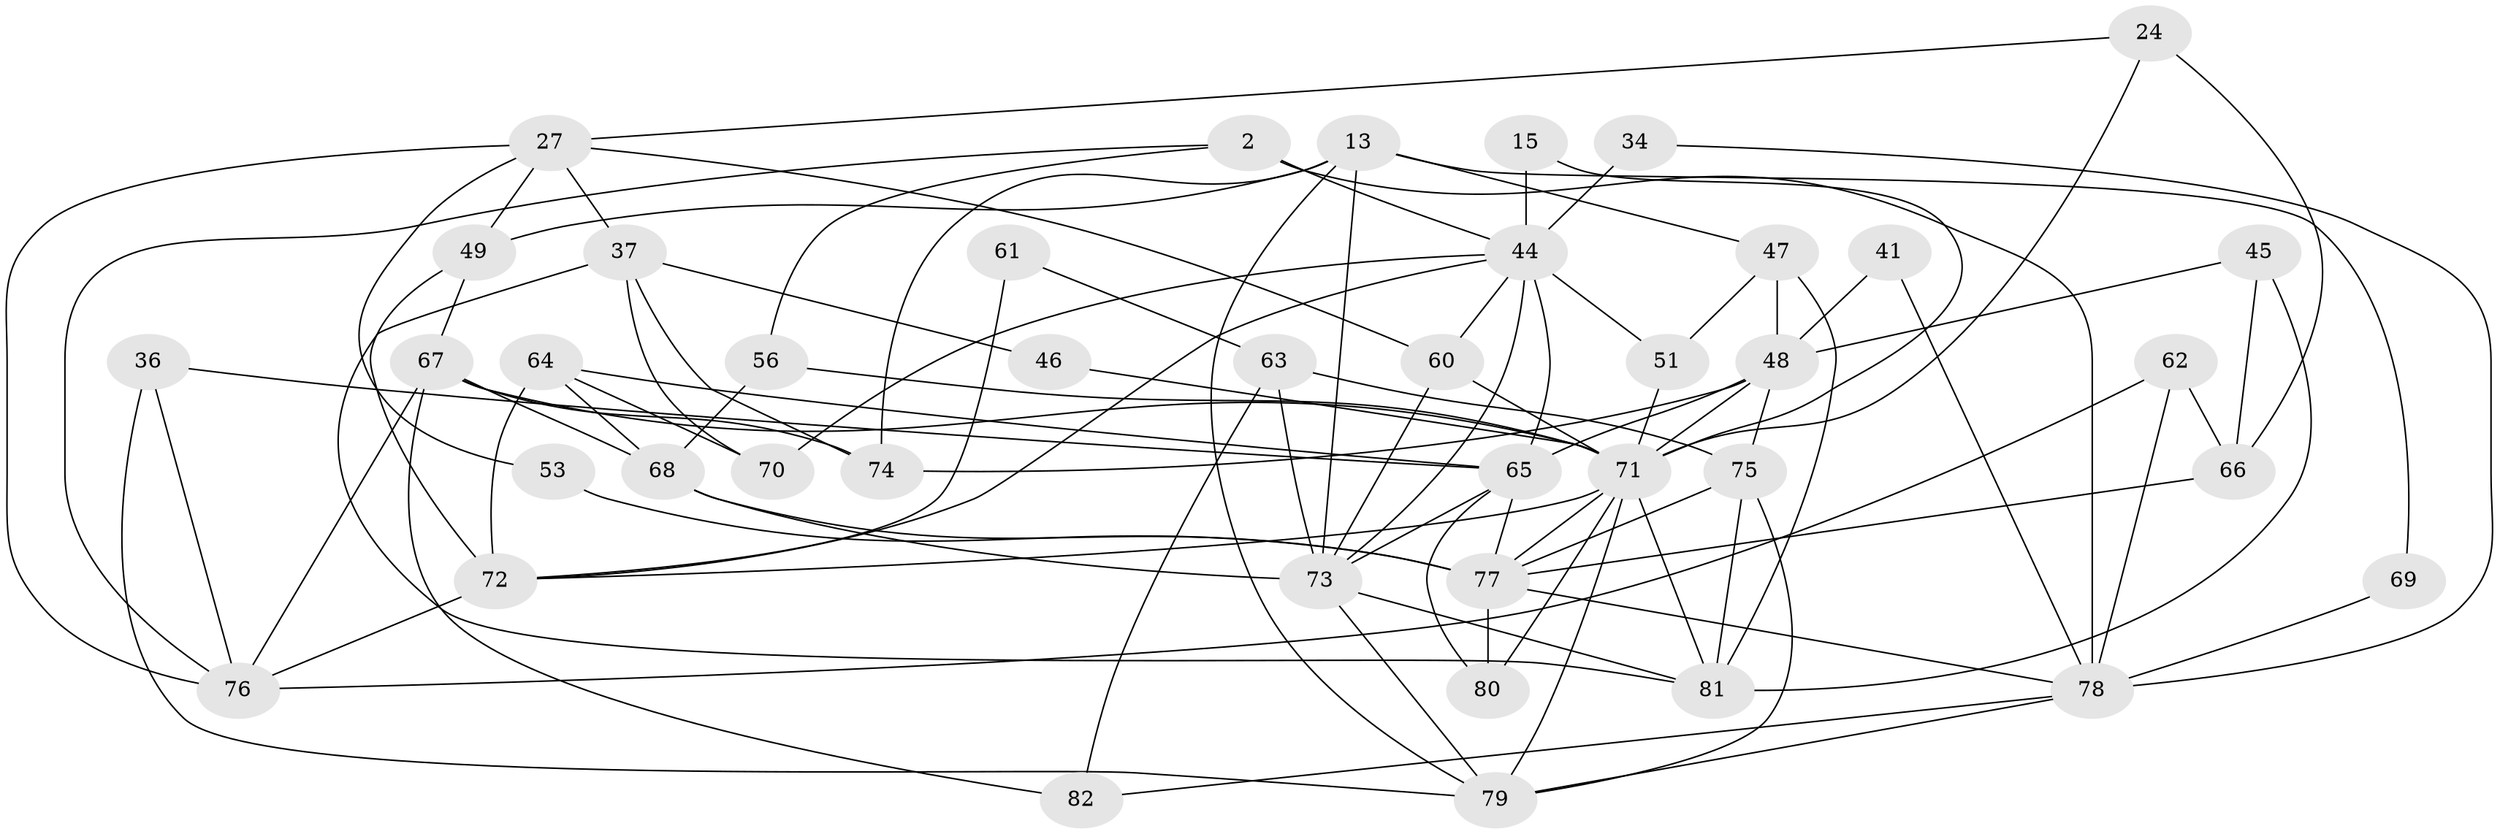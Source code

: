 // original degree distribution, {5: 0.15853658536585366, 6: 0.10975609756097561, 4: 0.23170731707317074, 2: 0.17073170731707318, 3: 0.2682926829268293, 7: 0.024390243902439025, 8: 0.024390243902439025, 9: 0.012195121951219513}
// Generated by graph-tools (version 1.1) at 2025/51/03/09/25 04:51:20]
// undirected, 41 vertices, 95 edges
graph export_dot {
graph [start="1"]
  node [color=gray90,style=filled];
  2;
  13;
  15;
  24;
  27;
  34;
  36;
  37 [super="+21"];
  41;
  44 [super="+35+16"];
  45;
  46;
  47 [super="+8+30"];
  48 [super="+22+40"];
  49 [super="+31"];
  51;
  53;
  56;
  60;
  61;
  62;
  63;
  64;
  65 [super="+26"];
  66 [super="+5"];
  67 [super="+1"];
  68 [super="+33"];
  69;
  70 [super="+29"];
  71 [super="+4+58+32+54"];
  72 [super="+55+28"];
  73 [super="+18+52"];
  74 [super="+42"];
  75 [super="+50"];
  76 [super="+23"];
  77 [super="+59"];
  78 [super="+9+38"];
  79 [super="+3"];
  80 [super="+7"];
  81 [super="+57"];
  82;
  2 -- 76;
  2 -- 78 [weight=2];
  2 -- 44 [weight=2];
  2 -- 56;
  13 -- 79 [weight=2];
  13 -- 47;
  13 -- 69;
  13 -- 74;
  13 -- 73;
  13 -- 49;
  15 -- 44;
  15 -- 71;
  24 -- 27;
  24 -- 66;
  24 -- 71;
  27 -- 37 [weight=2];
  27 -- 76 [weight=2];
  27 -- 53;
  27 -- 60;
  27 -- 49;
  34 -- 44 [weight=2];
  34 -- 78;
  36 -- 76;
  36 -- 79;
  36 -- 65;
  37 -- 46 [weight=2];
  37 -- 74;
  37 -- 81;
  37 -- 70;
  41 -- 48;
  41 -- 78;
  44 -- 60;
  44 -- 51 [weight=2];
  44 -- 72;
  44 -- 70;
  44 -- 65;
  44 -- 73;
  45 -- 66 [weight=2];
  45 -- 48;
  45 -- 81;
  46 -- 71 [weight=3];
  47 -- 51;
  47 -- 81;
  47 -- 48 [weight=2];
  48 -- 74;
  48 -- 75;
  48 -- 71 [weight=2];
  48 -- 65;
  49 -- 67;
  49 -- 72;
  51 -- 71;
  53 -- 77;
  56 -- 68;
  56 -- 71;
  60 -- 73;
  60 -- 71;
  61 -- 63;
  61 -- 72;
  62 -- 66 [weight=2];
  62 -- 76;
  62 -- 78;
  63 -- 82;
  63 -- 75;
  63 -- 73;
  64 -- 65 [weight=2];
  64 -- 72;
  64 -- 68 [weight=2];
  64 -- 70;
  65 -- 80;
  65 -- 73;
  65 -- 77;
  66 -- 77 [weight=2];
  67 -- 68;
  67 -- 82;
  67 -- 74 [weight=2];
  67 -- 76;
  67 -- 71;
  68 -- 77 [weight=3];
  68 -- 73;
  69 -- 78;
  71 -- 79 [weight=2];
  71 -- 77 [weight=2];
  71 -- 72;
  71 -- 80;
  71 -- 81 [weight=2];
  72 -- 76 [weight=3];
  73 -- 81;
  73 -- 79;
  75 -- 81;
  75 -- 77;
  75 -- 79;
  77 -- 80 [weight=2];
  77 -- 78;
  78 -- 79;
  78 -- 82;
}
